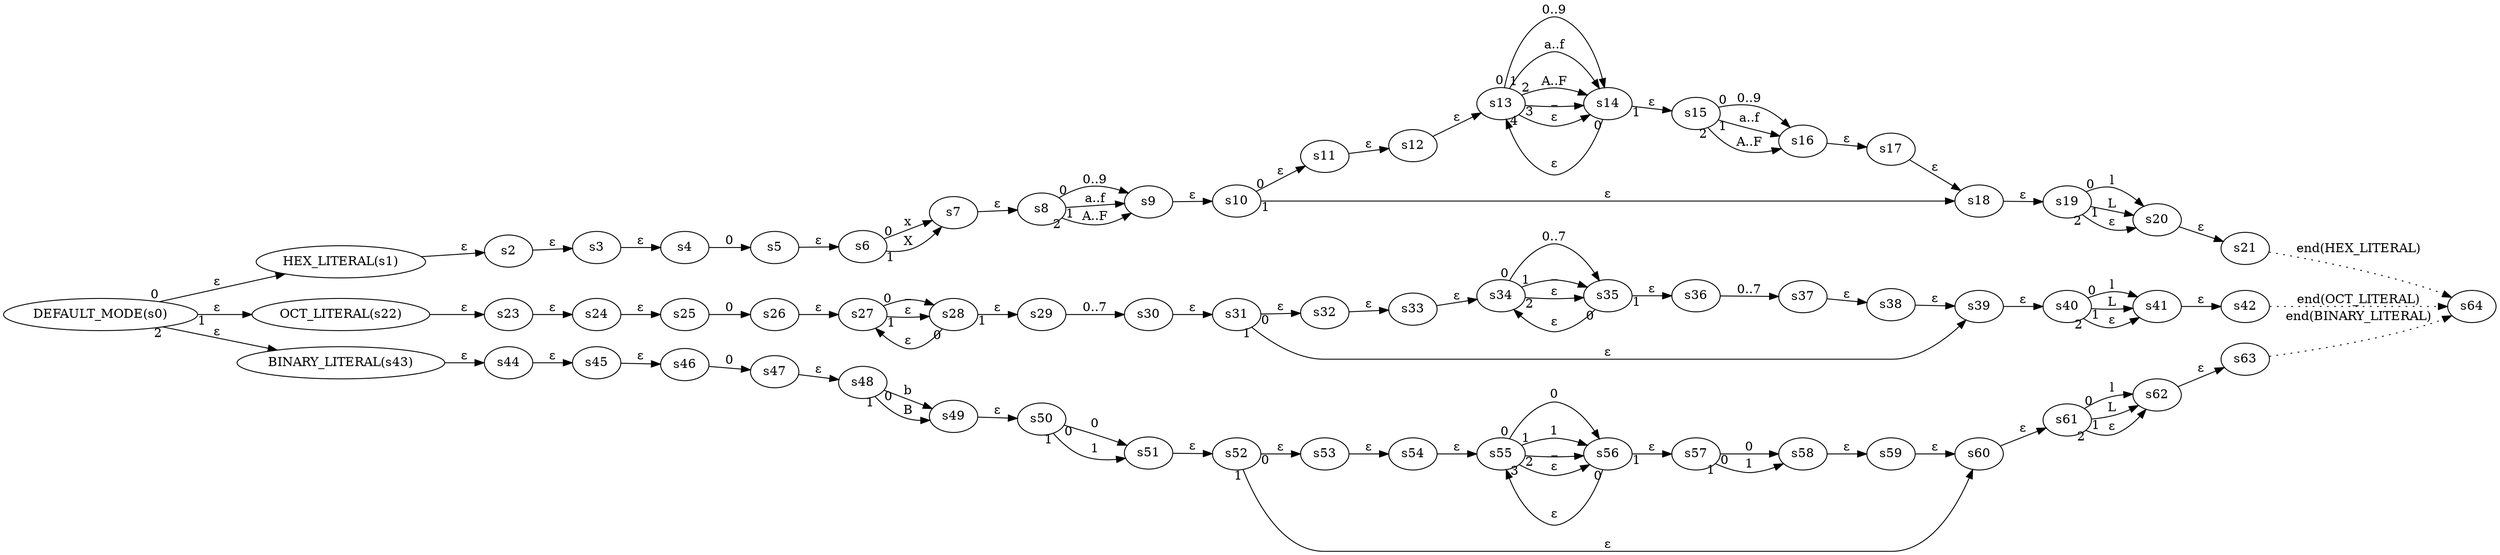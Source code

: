 digraph ATN {
  rankdir=LR;

  "DEFAULT_MODE(s0)" -> "HEX_LITERAL(s1)" [label=ε taillabel=0]
  "HEX_LITERAL(s1)" -> s2 [label=ε]
  s2 -> s3 [label=ε]
  s3 -> s4 [label=ε]
  s4 -> s5 [label=0]
  s5 -> s6 [label=ε]
  s6 -> s7 [label=x taillabel=0]
  s7 -> s8 [label=ε]
  s8 -> s9 [label="0..9" taillabel=0]
  s9 -> s10 [label=ε]
  s10 -> s11 [label=ε taillabel=0]
  s11 -> s12 [label=ε]
  s12 -> s13 [label=ε]
  s13 -> s14 [label="0..9" taillabel=0]
  s14 -> s13 [label=ε taillabel=0]
  s14 -> s15 [label=ε taillabel=1]
  s15 -> s16 [label="0..9" taillabel=0]
  s16 -> s17 [label=ε]
  s17 -> s18 [label=ε]
  s18 -> s19 [label=ε]
  s19 -> s20 [label=l taillabel=0]
  s20 -> s21 [label=ε]
  s21 -> s64 [label="end(HEX_LITERAL)" style=dotted]
  s19 -> s20 [label=L taillabel=1]
  s19 -> s20 [label=ε taillabel=2]
  s15 -> s16 [label="a..f" taillabel=1]
  s15 -> s16 [label="A..F" taillabel=2]
  s13 -> s14 [label="a..f" taillabel=1]
  s13 -> s14 [label="A..F" taillabel=2]
  s13 -> s14 [label=_ taillabel=3]
  s13 -> s14 [label=ε taillabel=4]
  s10 -> s18 [label=ε taillabel=1]
  s8 -> s9 [label="a..f" taillabel=1]
  s8 -> s9 [label="A..F" taillabel=2]
  s6 -> s7 [label=X taillabel=1]
  "DEFAULT_MODE(s0)" -> "OCT_LITERAL(s22)" [label=ε taillabel=1]
  "OCT_LITERAL(s22)" -> s23 [label=ε]
  s23 -> s24 [label=ε]
  s24 -> s25 [label=ε]
  s25 -> s26 [label=0]
  s26 -> s27 [label=ε]
  s27 -> s28 [label=_ taillabel=0]
  s28 -> s27 [label=ε taillabel=0]
  s28 -> s29 [label=ε taillabel=1]
  s29 -> s30 [label="0..7"]
  s30 -> s31 [label=ε]
  s31 -> s32 [label=ε taillabel=0]
  s32 -> s33 [label=ε]
  s33 -> s34 [label=ε]
  s34 -> s35 [label="0..7" taillabel=0]
  s35 -> s34 [label=ε taillabel=0]
  s35 -> s36 [label=ε taillabel=1]
  s36 -> s37 [label="0..7"]
  s37 -> s38 [label=ε]
  s38 -> s39 [label=ε]
  s39 -> s40 [label=ε]
  s40 -> s41 [label=l taillabel=0]
  s41 -> s42 [label=ε]
  s42 -> s64 [label="end(OCT_LITERAL)" style=dotted]
  s40 -> s41 [label=L taillabel=1]
  s40 -> s41 [label=ε taillabel=2]
  s34 -> s35 [label=_ taillabel=1]
  s34 -> s35 [label=ε taillabel=2]
  s31 -> s39 [label=ε taillabel=1]
  s27 -> s28 [label=ε taillabel=1]
  "DEFAULT_MODE(s0)" -> "BINARY_LITERAL(s43)" [label=ε taillabel=2]
  "BINARY_LITERAL(s43)" -> s44 [label=ε]
  s44 -> s45 [label=ε]
  s45 -> s46 [label=ε]
  s46 -> s47 [label=0]
  s47 -> s48 [label=ε]
  s48 -> s49 [label=b taillabel=0]
  s49 -> s50 [label=ε]
  s50 -> s51 [label=0 taillabel=0]
  s51 -> s52 [label=ε]
  s52 -> s53 [label=ε taillabel=0]
  s53 -> s54 [label=ε]
  s54 -> s55 [label=ε]
  s55 -> s56 [label=0 taillabel=0]
  s56 -> s55 [label=ε taillabel=0]
  s56 -> s57 [label=ε taillabel=1]
  s57 -> s58 [label=0 taillabel=0]
  s58 -> s59 [label=ε]
  s59 -> s60 [label=ε]
  s60 -> s61 [label=ε]
  s61 -> s62 [label=l taillabel=0]
  s62 -> s63 [label=ε]
  s63 -> s64 [label="end(BINARY_LITERAL)" style=dotted]
  s61 -> s62 [label=L taillabel=1]
  s61 -> s62 [label=ε taillabel=2]
  s57 -> s58 [label=1 taillabel=1]
  s55 -> s56 [label=1 taillabel=1]
  s55 -> s56 [label=_ taillabel=2]
  s55 -> s56 [label=ε taillabel=3]
  s52 -> s60 [label=ε taillabel=1]
  s50 -> s51 [label=1 taillabel=1]
  s48 -> s49 [label=B taillabel=1]
}
